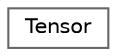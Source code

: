 digraph "Graphe hiérarchique des classes"
{
 // LATEX_PDF_SIZE
  bgcolor="transparent";
  edge [fontname=Helvetica,fontsize=10,labelfontname=Helvetica,labelfontsize=10];
  node [fontname=Helvetica,fontsize=10,shape=box,height=0.2,width=0.4];
  rankdir="LR";
  Node0 [id="Node000000",label="Tensor",height=0.2,width=0.4,color="grey40", fillcolor="white", style="filled",URL="$classTensor.html",tooltip="Tensor class for multi-dimensional arrays."];
}
